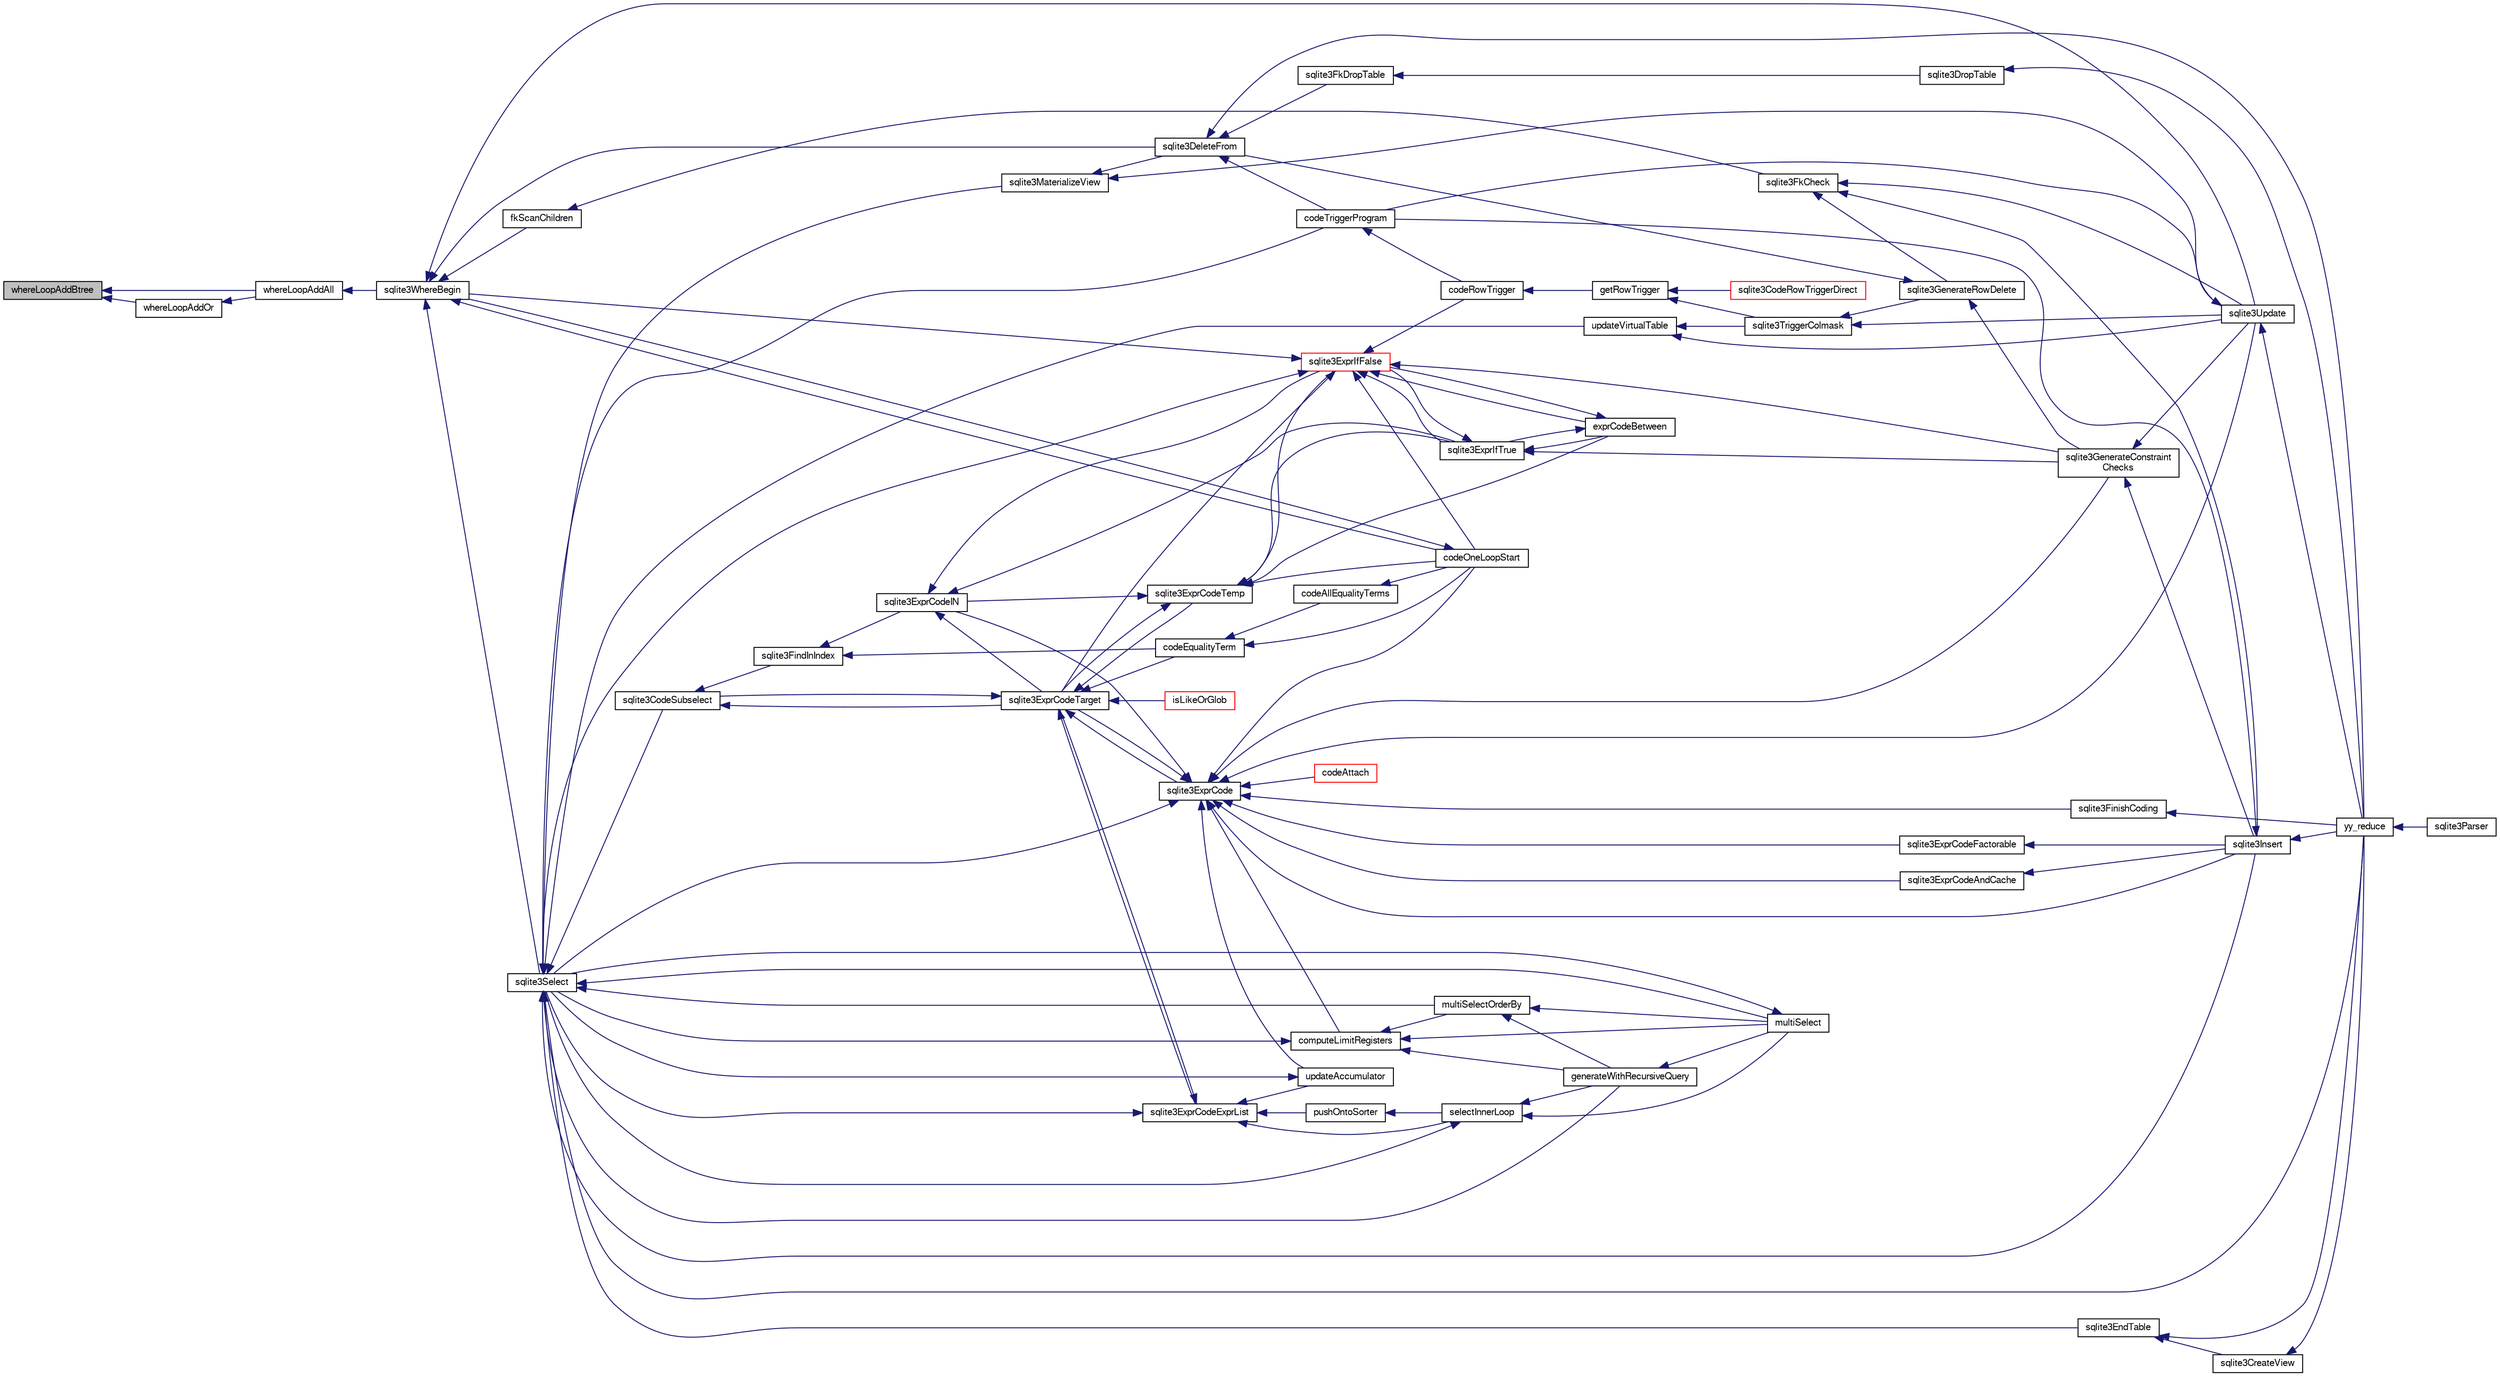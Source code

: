 digraph "whereLoopAddBtree"
{
  edge [fontname="FreeSans",fontsize="10",labelfontname="FreeSans",labelfontsize="10"];
  node [fontname="FreeSans",fontsize="10",shape=record];
  rankdir="LR";
  Node912884 [label="whereLoopAddBtree",height=0.2,width=0.4,color="black", fillcolor="grey75", style="filled", fontcolor="black"];
  Node912884 -> Node912885 [dir="back",color="midnightblue",fontsize="10",style="solid",fontname="FreeSans"];
  Node912885 [label="whereLoopAddOr",height=0.2,width=0.4,color="black", fillcolor="white", style="filled",URL="$sqlite3_8c.html#a97235f1da77b1e3f85d7132c9229234c"];
  Node912885 -> Node912886 [dir="back",color="midnightblue",fontsize="10",style="solid",fontname="FreeSans"];
  Node912886 [label="whereLoopAddAll",height=0.2,width=0.4,color="black", fillcolor="white", style="filled",URL="$sqlite3_8c.html#a861eb511463c5b852550018fee710f53"];
  Node912886 -> Node912887 [dir="back",color="midnightblue",fontsize="10",style="solid",fontname="FreeSans"];
  Node912887 [label="sqlite3WhereBegin",height=0.2,width=0.4,color="black", fillcolor="white", style="filled",URL="$sqlite3_8c.html#acad049f5c9a96a8118cffd5e5ce89f7c"];
  Node912887 -> Node912888 [dir="back",color="midnightblue",fontsize="10",style="solid",fontname="FreeSans"];
  Node912888 [label="sqlite3DeleteFrom",height=0.2,width=0.4,color="black", fillcolor="white", style="filled",URL="$sqlite3_8c.html#ab9b4b45349188b49eabb23f94608a091"];
  Node912888 -> Node912889 [dir="back",color="midnightblue",fontsize="10",style="solid",fontname="FreeSans"];
  Node912889 [label="sqlite3FkDropTable",height=0.2,width=0.4,color="black", fillcolor="white", style="filled",URL="$sqlite3_8c.html#a1218c6fc74e89152ceaa4760e82f5ef9"];
  Node912889 -> Node912890 [dir="back",color="midnightblue",fontsize="10",style="solid",fontname="FreeSans"];
  Node912890 [label="sqlite3DropTable",height=0.2,width=0.4,color="black", fillcolor="white", style="filled",URL="$sqlite3_8c.html#a5534f77364b5568783c0e50db3c9defb"];
  Node912890 -> Node912891 [dir="back",color="midnightblue",fontsize="10",style="solid",fontname="FreeSans"];
  Node912891 [label="yy_reduce",height=0.2,width=0.4,color="black", fillcolor="white", style="filled",URL="$sqlite3_8c.html#a7c419a9b25711c666a9a2449ef377f14"];
  Node912891 -> Node912892 [dir="back",color="midnightblue",fontsize="10",style="solid",fontname="FreeSans"];
  Node912892 [label="sqlite3Parser",height=0.2,width=0.4,color="black", fillcolor="white", style="filled",URL="$sqlite3_8c.html#a0327d71a5fabe0b6a343d78a2602e72a"];
  Node912888 -> Node912893 [dir="back",color="midnightblue",fontsize="10",style="solid",fontname="FreeSans"];
  Node912893 [label="codeTriggerProgram",height=0.2,width=0.4,color="black", fillcolor="white", style="filled",URL="$sqlite3_8c.html#a120801f59d9281d201d2ff4b2606836e"];
  Node912893 -> Node912894 [dir="back",color="midnightblue",fontsize="10",style="solid",fontname="FreeSans"];
  Node912894 [label="codeRowTrigger",height=0.2,width=0.4,color="black", fillcolor="white", style="filled",URL="$sqlite3_8c.html#a463cea5aaaf388b560b206570a0022fc"];
  Node912894 -> Node912895 [dir="back",color="midnightblue",fontsize="10",style="solid",fontname="FreeSans"];
  Node912895 [label="getRowTrigger",height=0.2,width=0.4,color="black", fillcolor="white", style="filled",URL="$sqlite3_8c.html#a69626ef20b540d1a2b19cf56f3f45689"];
  Node912895 -> Node912896 [dir="back",color="midnightblue",fontsize="10",style="solid",fontname="FreeSans"];
  Node912896 [label="sqlite3CodeRowTriggerDirect",height=0.2,width=0.4,color="red", fillcolor="white", style="filled",URL="$sqlite3_8c.html#ad92829f9001bcf89a0299dad5a48acd4"];
  Node912895 -> Node912903 [dir="back",color="midnightblue",fontsize="10",style="solid",fontname="FreeSans"];
  Node912903 [label="sqlite3TriggerColmask",height=0.2,width=0.4,color="black", fillcolor="white", style="filled",URL="$sqlite3_8c.html#acace8e99e37ae5e84ea03c65e820c540"];
  Node912903 -> Node912898 [dir="back",color="midnightblue",fontsize="10",style="solid",fontname="FreeSans"];
  Node912898 [label="sqlite3GenerateRowDelete",height=0.2,width=0.4,color="black", fillcolor="white", style="filled",URL="$sqlite3_8c.html#a2c76cbf3027fc18fdbb8cb4cd96b77d9"];
  Node912898 -> Node912888 [dir="back",color="midnightblue",fontsize="10",style="solid",fontname="FreeSans"];
  Node912898 -> Node912899 [dir="back",color="midnightblue",fontsize="10",style="solid",fontname="FreeSans"];
  Node912899 [label="sqlite3GenerateConstraint\lChecks",height=0.2,width=0.4,color="black", fillcolor="white", style="filled",URL="$sqlite3_8c.html#aef639c1e6a0c0a67ca6e7690ad931bd2"];
  Node912899 -> Node912900 [dir="back",color="midnightblue",fontsize="10",style="solid",fontname="FreeSans"];
  Node912900 [label="sqlite3Insert",height=0.2,width=0.4,color="black", fillcolor="white", style="filled",URL="$sqlite3_8c.html#a5b17c9c2000bae6bdff8e6be48d7dc2b"];
  Node912900 -> Node912893 [dir="back",color="midnightblue",fontsize="10",style="solid",fontname="FreeSans"];
  Node912900 -> Node912891 [dir="back",color="midnightblue",fontsize="10",style="solid",fontname="FreeSans"];
  Node912899 -> Node912901 [dir="back",color="midnightblue",fontsize="10",style="solid",fontname="FreeSans"];
  Node912901 [label="sqlite3Update",height=0.2,width=0.4,color="black", fillcolor="white", style="filled",URL="$sqlite3_8c.html#ac5aa67c46e8cc8174566fabe6809fafa"];
  Node912901 -> Node912893 [dir="back",color="midnightblue",fontsize="10",style="solid",fontname="FreeSans"];
  Node912901 -> Node912891 [dir="back",color="midnightblue",fontsize="10",style="solid",fontname="FreeSans"];
  Node912903 -> Node912901 [dir="back",color="midnightblue",fontsize="10",style="solid",fontname="FreeSans"];
  Node912888 -> Node912891 [dir="back",color="midnightblue",fontsize="10",style="solid",fontname="FreeSans"];
  Node912887 -> Node912904 [dir="back",color="midnightblue",fontsize="10",style="solid",fontname="FreeSans"];
  Node912904 [label="fkScanChildren",height=0.2,width=0.4,color="black", fillcolor="white", style="filled",URL="$sqlite3_8c.html#a67c9dcb484336b3155e7a82a037d4691"];
  Node912904 -> Node912905 [dir="back",color="midnightblue",fontsize="10",style="solid",fontname="FreeSans"];
  Node912905 [label="sqlite3FkCheck",height=0.2,width=0.4,color="black", fillcolor="white", style="filled",URL="$sqlite3_8c.html#aa38fb76c7d6f48f19772877a41703b92"];
  Node912905 -> Node912898 [dir="back",color="midnightblue",fontsize="10",style="solid",fontname="FreeSans"];
  Node912905 -> Node912900 [dir="back",color="midnightblue",fontsize="10",style="solid",fontname="FreeSans"];
  Node912905 -> Node912901 [dir="back",color="midnightblue",fontsize="10",style="solid",fontname="FreeSans"];
  Node912887 -> Node912906 [dir="back",color="midnightblue",fontsize="10",style="solid",fontname="FreeSans"];
  Node912906 [label="sqlite3Select",height=0.2,width=0.4,color="black", fillcolor="white", style="filled",URL="$sqlite3_8c.html#a2465ee8c956209ba4b272477b7c21a45"];
  Node912906 -> Node912907 [dir="back",color="midnightblue",fontsize="10",style="solid",fontname="FreeSans"];
  Node912907 [label="sqlite3CodeSubselect",height=0.2,width=0.4,color="black", fillcolor="white", style="filled",URL="$sqlite3_8c.html#aa69b46d2204a1d1b110107a1be12ee0c"];
  Node912907 -> Node912908 [dir="back",color="midnightblue",fontsize="10",style="solid",fontname="FreeSans"];
  Node912908 [label="sqlite3FindInIndex",height=0.2,width=0.4,color="black", fillcolor="white", style="filled",URL="$sqlite3_8c.html#af7d8c56ab0231f44bb5f87b3fafeffb2"];
  Node912908 -> Node912909 [dir="back",color="midnightblue",fontsize="10",style="solid",fontname="FreeSans"];
  Node912909 [label="sqlite3ExprCodeIN",height=0.2,width=0.4,color="black", fillcolor="white", style="filled",URL="$sqlite3_8c.html#ad9cf4f5b5ffb90c24a4a0900c8626193"];
  Node912909 -> Node912910 [dir="back",color="midnightblue",fontsize="10",style="solid",fontname="FreeSans"];
  Node912910 [label="sqlite3ExprCodeTarget",height=0.2,width=0.4,color="black", fillcolor="white", style="filled",URL="$sqlite3_8c.html#a4f308397a0a3ed299ed31aaa1ae2a293"];
  Node912910 -> Node912907 [dir="back",color="midnightblue",fontsize="10",style="solid",fontname="FreeSans"];
  Node912910 -> Node912911 [dir="back",color="midnightblue",fontsize="10",style="solid",fontname="FreeSans"];
  Node912911 [label="sqlite3ExprCodeTemp",height=0.2,width=0.4,color="black", fillcolor="white", style="filled",URL="$sqlite3_8c.html#a3bc5c1ccb3c5851847e2aeb4a84ae1fc"];
  Node912911 -> Node912909 [dir="back",color="midnightblue",fontsize="10",style="solid",fontname="FreeSans"];
  Node912911 -> Node912910 [dir="back",color="midnightblue",fontsize="10",style="solid",fontname="FreeSans"];
  Node912911 -> Node912912 [dir="back",color="midnightblue",fontsize="10",style="solid",fontname="FreeSans"];
  Node912912 [label="exprCodeBetween",height=0.2,width=0.4,color="black", fillcolor="white", style="filled",URL="$sqlite3_8c.html#abd053493214542bca8f406f42145d173"];
  Node912912 -> Node912913 [dir="back",color="midnightblue",fontsize="10",style="solid",fontname="FreeSans"];
  Node912913 [label="sqlite3ExprIfTrue",height=0.2,width=0.4,color="black", fillcolor="white", style="filled",URL="$sqlite3_8c.html#ad93a55237c23e1b743ab1f59df1a1444"];
  Node912913 -> Node912912 [dir="back",color="midnightblue",fontsize="10",style="solid",fontname="FreeSans"];
  Node912913 -> Node912914 [dir="back",color="midnightblue",fontsize="10",style="solid",fontname="FreeSans"];
  Node912914 [label="sqlite3ExprIfFalse",height=0.2,width=0.4,color="red", fillcolor="white", style="filled",URL="$sqlite3_8c.html#af97ecccb5d56e321e118414b08f65b71"];
  Node912914 -> Node912910 [dir="back",color="midnightblue",fontsize="10",style="solid",fontname="FreeSans"];
  Node912914 -> Node912912 [dir="back",color="midnightblue",fontsize="10",style="solid",fontname="FreeSans"];
  Node912914 -> Node912913 [dir="back",color="midnightblue",fontsize="10",style="solid",fontname="FreeSans"];
  Node912914 -> Node912899 [dir="back",color="midnightblue",fontsize="10",style="solid",fontname="FreeSans"];
  Node912914 -> Node912906 [dir="back",color="midnightblue",fontsize="10",style="solid",fontname="FreeSans"];
  Node912914 -> Node912894 [dir="back",color="midnightblue",fontsize="10",style="solid",fontname="FreeSans"];
  Node912914 -> Node912928 [dir="back",color="midnightblue",fontsize="10",style="solid",fontname="FreeSans"];
  Node912928 [label="codeOneLoopStart",height=0.2,width=0.4,color="black", fillcolor="white", style="filled",URL="$sqlite3_8c.html#aa868875120b151c169cc79139ed6e008"];
  Node912928 -> Node912887 [dir="back",color="midnightblue",fontsize="10",style="solid",fontname="FreeSans"];
  Node912914 -> Node912887 [dir="back",color="midnightblue",fontsize="10",style="solid",fontname="FreeSans"];
  Node912913 -> Node912899 [dir="back",color="midnightblue",fontsize="10",style="solid",fontname="FreeSans"];
  Node912912 -> Node912914 [dir="back",color="midnightblue",fontsize="10",style="solid",fontname="FreeSans"];
  Node912911 -> Node912913 [dir="back",color="midnightblue",fontsize="10",style="solid",fontname="FreeSans"];
  Node912911 -> Node912914 [dir="back",color="midnightblue",fontsize="10",style="solid",fontname="FreeSans"];
  Node912911 -> Node912928 [dir="back",color="midnightblue",fontsize="10",style="solid",fontname="FreeSans"];
  Node912910 -> Node912929 [dir="back",color="midnightblue",fontsize="10",style="solid",fontname="FreeSans"];
  Node912929 [label="sqlite3ExprCode",height=0.2,width=0.4,color="black", fillcolor="white", style="filled",URL="$sqlite3_8c.html#a75f270fb0b111b86924cca4ea507b417"];
  Node912929 -> Node912909 [dir="back",color="midnightblue",fontsize="10",style="solid",fontname="FreeSans"];
  Node912929 -> Node912910 [dir="back",color="midnightblue",fontsize="10",style="solid",fontname="FreeSans"];
  Node912929 -> Node912930 [dir="back",color="midnightblue",fontsize="10",style="solid",fontname="FreeSans"];
  Node912930 [label="sqlite3ExprCodeFactorable",height=0.2,width=0.4,color="black", fillcolor="white", style="filled",URL="$sqlite3_8c.html#a843f7fd58eec5a683c1fd8435fcd1e84"];
  Node912930 -> Node912900 [dir="back",color="midnightblue",fontsize="10",style="solid",fontname="FreeSans"];
  Node912929 -> Node912931 [dir="back",color="midnightblue",fontsize="10",style="solid",fontname="FreeSans"];
  Node912931 [label="sqlite3ExprCodeAndCache",height=0.2,width=0.4,color="black", fillcolor="white", style="filled",URL="$sqlite3_8c.html#ae3e46527d9b7fc9cb9236d21a5e6b1d8"];
  Node912931 -> Node912900 [dir="back",color="midnightblue",fontsize="10",style="solid",fontname="FreeSans"];
  Node912929 -> Node912932 [dir="back",color="midnightblue",fontsize="10",style="solid",fontname="FreeSans"];
  Node912932 [label="codeAttach",height=0.2,width=0.4,color="red", fillcolor="white", style="filled",URL="$sqlite3_8c.html#ade4e9e30d828a19c191fdcb098676d5b"];
  Node912929 -> Node912935 [dir="back",color="midnightblue",fontsize="10",style="solid",fontname="FreeSans"];
  Node912935 [label="sqlite3FinishCoding",height=0.2,width=0.4,color="black", fillcolor="white", style="filled",URL="$sqlite3_8c.html#a651bc5b446c276c092705856d995b278"];
  Node912935 -> Node912891 [dir="back",color="midnightblue",fontsize="10",style="solid",fontname="FreeSans"];
  Node912929 -> Node912900 [dir="back",color="midnightblue",fontsize="10",style="solid",fontname="FreeSans"];
  Node912929 -> Node912899 [dir="back",color="midnightblue",fontsize="10",style="solid",fontname="FreeSans"];
  Node912929 -> Node912936 [dir="back",color="midnightblue",fontsize="10",style="solid",fontname="FreeSans"];
  Node912936 [label="computeLimitRegisters",height=0.2,width=0.4,color="black", fillcolor="white", style="filled",URL="$sqlite3_8c.html#ae9d37055e4905929b6f6cda5461e2f37"];
  Node912936 -> Node912937 [dir="back",color="midnightblue",fontsize="10",style="solid",fontname="FreeSans"];
  Node912937 [label="generateWithRecursiveQuery",height=0.2,width=0.4,color="black", fillcolor="white", style="filled",URL="$sqlite3_8c.html#ade2c3663fa9c3b9676507984b9483942"];
  Node912937 -> Node912938 [dir="back",color="midnightblue",fontsize="10",style="solid",fontname="FreeSans"];
  Node912938 [label="multiSelect",height=0.2,width=0.4,color="black", fillcolor="white", style="filled",URL="$sqlite3_8c.html#a6456c61f3d9b2389738753cedfa24fa7"];
  Node912938 -> Node912906 [dir="back",color="midnightblue",fontsize="10",style="solid",fontname="FreeSans"];
  Node912936 -> Node912938 [dir="back",color="midnightblue",fontsize="10",style="solid",fontname="FreeSans"];
  Node912936 -> Node912939 [dir="back",color="midnightblue",fontsize="10",style="solid",fontname="FreeSans"];
  Node912939 [label="multiSelectOrderBy",height=0.2,width=0.4,color="black", fillcolor="white", style="filled",URL="$sqlite3_8c.html#afcdb8488c6f4dfdadaf9f04bca35b808"];
  Node912939 -> Node912937 [dir="back",color="midnightblue",fontsize="10",style="solid",fontname="FreeSans"];
  Node912939 -> Node912938 [dir="back",color="midnightblue",fontsize="10",style="solid",fontname="FreeSans"];
  Node912936 -> Node912906 [dir="back",color="midnightblue",fontsize="10",style="solid",fontname="FreeSans"];
  Node912929 -> Node912940 [dir="back",color="midnightblue",fontsize="10",style="solid",fontname="FreeSans"];
  Node912940 [label="updateAccumulator",height=0.2,width=0.4,color="black", fillcolor="white", style="filled",URL="$sqlite3_8c.html#a1681660dd3ecd50c8727d6e56a537bd9"];
  Node912940 -> Node912906 [dir="back",color="midnightblue",fontsize="10",style="solid",fontname="FreeSans"];
  Node912929 -> Node912906 [dir="back",color="midnightblue",fontsize="10",style="solid",fontname="FreeSans"];
  Node912929 -> Node912901 [dir="back",color="midnightblue",fontsize="10",style="solid",fontname="FreeSans"];
  Node912929 -> Node912928 [dir="back",color="midnightblue",fontsize="10",style="solid",fontname="FreeSans"];
  Node912910 -> Node912941 [dir="back",color="midnightblue",fontsize="10",style="solid",fontname="FreeSans"];
  Node912941 [label="sqlite3ExprCodeExprList",height=0.2,width=0.4,color="black", fillcolor="white", style="filled",URL="$sqlite3_8c.html#a05b2b3dc3de7565de24eb3a2ff4e9566"];
  Node912941 -> Node912910 [dir="back",color="midnightblue",fontsize="10",style="solid",fontname="FreeSans"];
  Node912941 -> Node912942 [dir="back",color="midnightblue",fontsize="10",style="solid",fontname="FreeSans"];
  Node912942 [label="pushOntoSorter",height=0.2,width=0.4,color="black", fillcolor="white", style="filled",URL="$sqlite3_8c.html#a4555397beb584a386e7739cf022a6651"];
  Node912942 -> Node912943 [dir="back",color="midnightblue",fontsize="10",style="solid",fontname="FreeSans"];
  Node912943 [label="selectInnerLoop",height=0.2,width=0.4,color="black", fillcolor="white", style="filled",URL="$sqlite3_8c.html#ababe0933661ebe67eb0e6074bb1fd411"];
  Node912943 -> Node912937 [dir="back",color="midnightblue",fontsize="10",style="solid",fontname="FreeSans"];
  Node912943 -> Node912938 [dir="back",color="midnightblue",fontsize="10",style="solid",fontname="FreeSans"];
  Node912943 -> Node912906 [dir="back",color="midnightblue",fontsize="10",style="solid",fontname="FreeSans"];
  Node912941 -> Node912943 [dir="back",color="midnightblue",fontsize="10",style="solid",fontname="FreeSans"];
  Node912941 -> Node912940 [dir="back",color="midnightblue",fontsize="10",style="solid",fontname="FreeSans"];
  Node912941 -> Node912906 [dir="back",color="midnightblue",fontsize="10",style="solid",fontname="FreeSans"];
  Node912910 -> Node912944 [dir="back",color="midnightblue",fontsize="10",style="solid",fontname="FreeSans"];
  Node912944 [label="isLikeOrGlob",height=0.2,width=0.4,color="red", fillcolor="white", style="filled",URL="$sqlite3_8c.html#a6c38e495198bf8976f68d1a6ebd74a50"];
  Node912910 -> Node912953 [dir="back",color="midnightblue",fontsize="10",style="solid",fontname="FreeSans"];
  Node912953 [label="codeEqualityTerm",height=0.2,width=0.4,color="black", fillcolor="white", style="filled",URL="$sqlite3_8c.html#ad88a57073f031452c9843e97f15acc47"];
  Node912953 -> Node912954 [dir="back",color="midnightblue",fontsize="10",style="solid",fontname="FreeSans"];
  Node912954 [label="codeAllEqualityTerms",height=0.2,width=0.4,color="black", fillcolor="white", style="filled",URL="$sqlite3_8c.html#a3095598b812500a4efe41bf17cd49381"];
  Node912954 -> Node912928 [dir="back",color="midnightblue",fontsize="10",style="solid",fontname="FreeSans"];
  Node912953 -> Node912928 [dir="back",color="midnightblue",fontsize="10",style="solid",fontname="FreeSans"];
  Node912909 -> Node912913 [dir="back",color="midnightblue",fontsize="10",style="solid",fontname="FreeSans"];
  Node912909 -> Node912914 [dir="back",color="midnightblue",fontsize="10",style="solid",fontname="FreeSans"];
  Node912908 -> Node912953 [dir="back",color="midnightblue",fontsize="10",style="solid",fontname="FreeSans"];
  Node912907 -> Node912910 [dir="back",color="midnightblue",fontsize="10",style="solid",fontname="FreeSans"];
  Node912906 -> Node912920 [dir="back",color="midnightblue",fontsize="10",style="solid",fontname="FreeSans"];
  Node912920 [label="sqlite3EndTable",height=0.2,width=0.4,color="black", fillcolor="white", style="filled",URL="$sqlite3_8c.html#a7b5f2c66c0f0b6f819d970ca389768b0"];
  Node912920 -> Node912921 [dir="back",color="midnightblue",fontsize="10",style="solid",fontname="FreeSans"];
  Node912921 [label="sqlite3CreateView",height=0.2,width=0.4,color="black", fillcolor="white", style="filled",URL="$sqlite3_8c.html#a9d85cb00ff71dee5cd9a019503a6982e"];
  Node912921 -> Node912891 [dir="back",color="midnightblue",fontsize="10",style="solid",fontname="FreeSans"];
  Node912920 -> Node912891 [dir="back",color="midnightblue",fontsize="10",style="solid",fontname="FreeSans"];
  Node912906 -> Node912955 [dir="back",color="midnightblue",fontsize="10",style="solid",fontname="FreeSans"];
  Node912955 [label="sqlite3MaterializeView",height=0.2,width=0.4,color="black", fillcolor="white", style="filled",URL="$sqlite3_8c.html#a4557984b0b75f998fb0c3f231c9b1def"];
  Node912955 -> Node912888 [dir="back",color="midnightblue",fontsize="10",style="solid",fontname="FreeSans"];
  Node912955 -> Node912901 [dir="back",color="midnightblue",fontsize="10",style="solid",fontname="FreeSans"];
  Node912906 -> Node912900 [dir="back",color="midnightblue",fontsize="10",style="solid",fontname="FreeSans"];
  Node912906 -> Node912937 [dir="back",color="midnightblue",fontsize="10",style="solid",fontname="FreeSans"];
  Node912906 -> Node912938 [dir="back",color="midnightblue",fontsize="10",style="solid",fontname="FreeSans"];
  Node912906 -> Node912939 [dir="back",color="midnightblue",fontsize="10",style="solid",fontname="FreeSans"];
  Node912906 -> Node912893 [dir="back",color="midnightblue",fontsize="10",style="solid",fontname="FreeSans"];
  Node912906 -> Node912956 [dir="back",color="midnightblue",fontsize="10",style="solid",fontname="FreeSans"];
  Node912956 [label="updateVirtualTable",height=0.2,width=0.4,color="black", fillcolor="white", style="filled",URL="$sqlite3_8c.html#a740220531db9293c39a2cdd7da3f74e1"];
  Node912956 -> Node912903 [dir="back",color="midnightblue",fontsize="10",style="solid",fontname="FreeSans"];
  Node912956 -> Node912901 [dir="back",color="midnightblue",fontsize="10",style="solid",fontname="FreeSans"];
  Node912906 -> Node912891 [dir="back",color="midnightblue",fontsize="10",style="solid",fontname="FreeSans"];
  Node912887 -> Node912901 [dir="back",color="midnightblue",fontsize="10",style="solid",fontname="FreeSans"];
  Node912887 -> Node912928 [dir="back",color="midnightblue",fontsize="10",style="solid",fontname="FreeSans"];
  Node912884 -> Node912886 [dir="back",color="midnightblue",fontsize="10",style="solid",fontname="FreeSans"];
}
